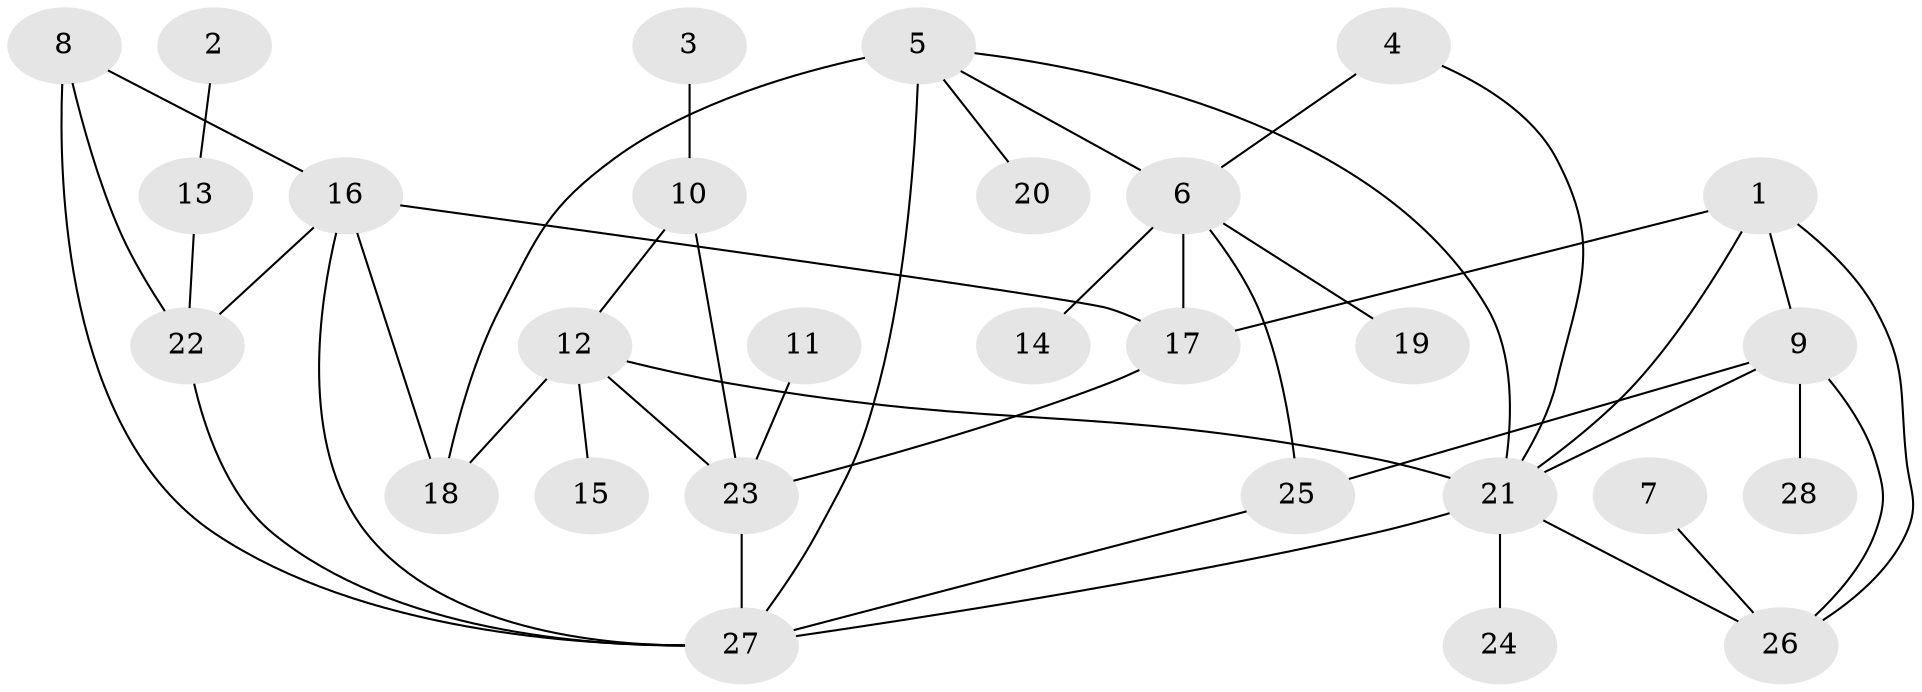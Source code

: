 // original degree distribution, {11: 0.021739130434782608, 3: 0.06521739130434782, 7: 0.05434782608695652, 5: 0.043478260869565216, 8: 0.043478260869565216, 6: 0.021739130434782608, 4: 0.010869565217391304, 9: 0.010869565217391304, 1: 0.5869565217391305, 2: 0.14130434782608695}
// Generated by graph-tools (version 1.1) at 2025/37/03/04/25 23:37:43]
// undirected, 28 vertices, 44 edges
graph export_dot {
  node [color=gray90,style=filled];
  1;
  2;
  3;
  4;
  5;
  6;
  7;
  8;
  9;
  10;
  11;
  12;
  13;
  14;
  15;
  16;
  17;
  18;
  19;
  20;
  21;
  22;
  23;
  24;
  25;
  26;
  27;
  28;
  1 -- 9 [weight=1.0];
  1 -- 17 [weight=1.0];
  1 -- 21 [weight=1.0];
  1 -- 26 [weight=1.0];
  2 -- 13 [weight=1.0];
  3 -- 10 [weight=1.0];
  4 -- 6 [weight=1.0];
  4 -- 21 [weight=1.0];
  5 -- 6 [weight=1.0];
  5 -- 18 [weight=3.0];
  5 -- 20 [weight=1.0];
  5 -- 21 [weight=1.0];
  5 -- 27 [weight=1.0];
  6 -- 14 [weight=1.0];
  6 -- 17 [weight=3.0];
  6 -- 19 [weight=1.0];
  6 -- 25 [weight=1.0];
  7 -- 26 [weight=1.0];
  8 -- 16 [weight=1.0];
  8 -- 22 [weight=1.0];
  8 -- 27 [weight=1.0];
  9 -- 21 [weight=1.0];
  9 -- 25 [weight=1.0];
  9 -- 26 [weight=1.0];
  9 -- 28 [weight=1.0];
  10 -- 12 [weight=1.0];
  10 -- 23 [weight=2.0];
  11 -- 23 [weight=1.0];
  12 -- 15 [weight=1.0];
  12 -- 18 [weight=1.0];
  12 -- 21 [weight=1.0];
  12 -- 23 [weight=2.0];
  13 -- 22 [weight=1.0];
  16 -- 17 [weight=1.0];
  16 -- 18 [weight=1.0];
  16 -- 22 [weight=1.0];
  16 -- 27 [weight=1.0];
  17 -- 23 [weight=1.0];
  21 -- 24 [weight=1.0];
  21 -- 26 [weight=1.0];
  21 -- 27 [weight=1.0];
  22 -- 27 [weight=1.0];
  23 -- 27 [weight=1.0];
  25 -- 27 [weight=1.0];
}
